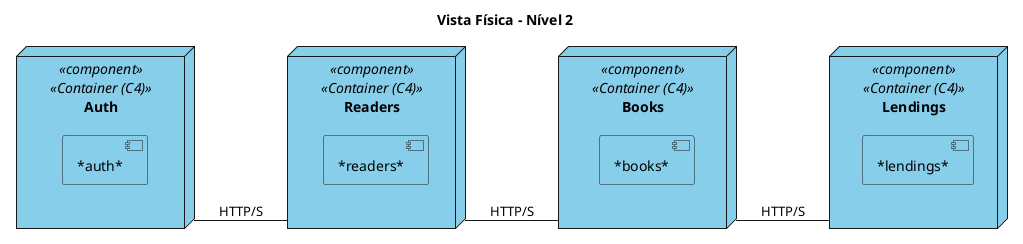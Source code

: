 @startuml
title Vista Física - Nível 2
left to right direction

node "Auth" as Auth <<component>> <<Container (C4)>> #skyblue{
  component "*auth*" #skyblue
}
node "Readers" as Readers <<component>> <<Container (C4)>> #skyblue{
  component "*readers*" #skyblue
}
node "Books" as Books <<component>> <<Container (C4)>> #skyblue{
  component "*books*" #skyblue
}
node "Lendings" as Lendings <<component>> <<Container (C4)>> #skyblue{
  component "*lendings*" #skyblue
}

Auth -- Readers : HTTP/S
Readers -- Books : HTTP/S
Books -- Lendings : HTTP/S
@enduml